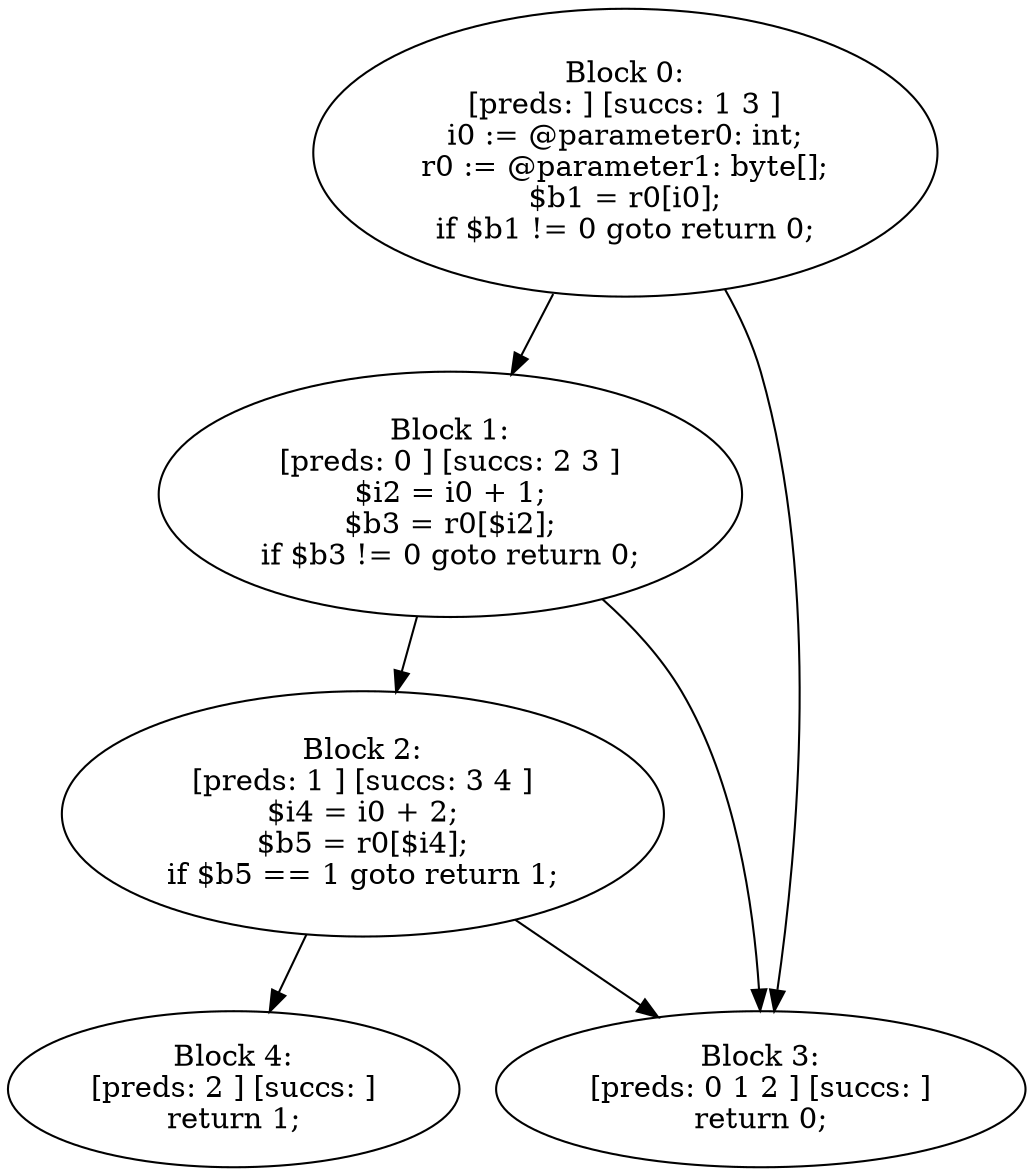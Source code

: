 digraph "unitGraph" {
    "Block 0:
[preds: ] [succs: 1 3 ]
i0 := @parameter0: int;
r0 := @parameter1: byte[];
$b1 = r0[i0];
if $b1 != 0 goto return 0;
"
    "Block 1:
[preds: 0 ] [succs: 2 3 ]
$i2 = i0 + 1;
$b3 = r0[$i2];
if $b3 != 0 goto return 0;
"
    "Block 2:
[preds: 1 ] [succs: 3 4 ]
$i4 = i0 + 2;
$b5 = r0[$i4];
if $b5 == 1 goto return 1;
"
    "Block 3:
[preds: 0 1 2 ] [succs: ]
return 0;
"
    "Block 4:
[preds: 2 ] [succs: ]
return 1;
"
    "Block 0:
[preds: ] [succs: 1 3 ]
i0 := @parameter0: int;
r0 := @parameter1: byte[];
$b1 = r0[i0];
if $b1 != 0 goto return 0;
"->"Block 1:
[preds: 0 ] [succs: 2 3 ]
$i2 = i0 + 1;
$b3 = r0[$i2];
if $b3 != 0 goto return 0;
";
    "Block 0:
[preds: ] [succs: 1 3 ]
i0 := @parameter0: int;
r0 := @parameter1: byte[];
$b1 = r0[i0];
if $b1 != 0 goto return 0;
"->"Block 3:
[preds: 0 1 2 ] [succs: ]
return 0;
";
    "Block 1:
[preds: 0 ] [succs: 2 3 ]
$i2 = i0 + 1;
$b3 = r0[$i2];
if $b3 != 0 goto return 0;
"->"Block 2:
[preds: 1 ] [succs: 3 4 ]
$i4 = i0 + 2;
$b5 = r0[$i4];
if $b5 == 1 goto return 1;
";
    "Block 1:
[preds: 0 ] [succs: 2 3 ]
$i2 = i0 + 1;
$b3 = r0[$i2];
if $b3 != 0 goto return 0;
"->"Block 3:
[preds: 0 1 2 ] [succs: ]
return 0;
";
    "Block 2:
[preds: 1 ] [succs: 3 4 ]
$i4 = i0 + 2;
$b5 = r0[$i4];
if $b5 == 1 goto return 1;
"->"Block 3:
[preds: 0 1 2 ] [succs: ]
return 0;
";
    "Block 2:
[preds: 1 ] [succs: 3 4 ]
$i4 = i0 + 2;
$b5 = r0[$i4];
if $b5 == 1 goto return 1;
"->"Block 4:
[preds: 2 ] [succs: ]
return 1;
";
}
